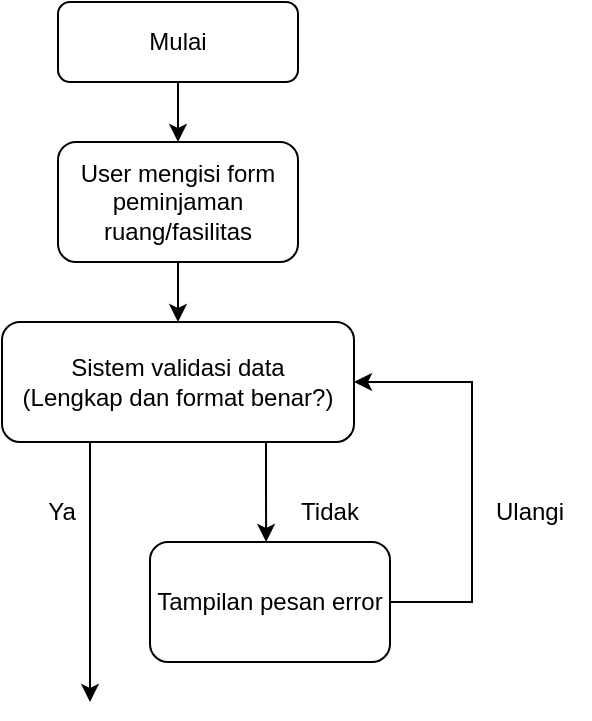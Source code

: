 <mxfile version="28.0.9">
  <diagram id="C5RBs43oDa-KdzZeNtuy" name="Page-1">
    <mxGraphModel dx="1056" dy="576" grid="1" gridSize="10" guides="1" tooltips="1" connect="1" arrows="1" fold="1" page="1" pageScale="1" pageWidth="827" pageHeight="1169" math="0" shadow="0">
      <root>
        <mxCell id="WIyWlLk6GJQsqaUBKTNV-0" />
        <mxCell id="WIyWlLk6GJQsqaUBKTNV-1" parent="WIyWlLk6GJQsqaUBKTNV-0" />
        <mxCell id="zHBuMK9OrBDAyBEmau1I-2" style="edgeStyle=orthogonalEdgeStyle;rounded=0;orthogonalLoop=1;jettySize=auto;html=1;exitX=0.5;exitY=1;exitDx=0;exitDy=0;entryX=0.5;entryY=0;entryDx=0;entryDy=0;" edge="1" parent="WIyWlLk6GJQsqaUBKTNV-1" source="WIyWlLk6GJQsqaUBKTNV-3" target="zHBuMK9OrBDAyBEmau1I-1">
          <mxGeometry relative="1" as="geometry" />
        </mxCell>
        <mxCell id="WIyWlLk6GJQsqaUBKTNV-3" value="Mulai" style="rounded=1;whiteSpace=wrap;html=1;fontSize=12;glass=0;strokeWidth=1;shadow=0;" parent="WIyWlLk6GJQsqaUBKTNV-1" vertex="1">
          <mxGeometry x="354" y="90" width="120" height="40" as="geometry" />
        </mxCell>
        <mxCell id="zHBuMK9OrBDAyBEmau1I-6" style="edgeStyle=orthogonalEdgeStyle;rounded=0;orthogonalLoop=1;jettySize=auto;html=1;exitX=0.5;exitY=1;exitDx=0;exitDy=0;entryX=0.5;entryY=0;entryDx=0;entryDy=0;" edge="1" parent="WIyWlLk6GJQsqaUBKTNV-1" source="zHBuMK9OrBDAyBEmau1I-1" target="zHBuMK9OrBDAyBEmau1I-5">
          <mxGeometry relative="1" as="geometry" />
        </mxCell>
        <mxCell id="zHBuMK9OrBDAyBEmau1I-1" value="User mengisi form peminjaman ruang/fasilitas" style="rounded=1;whiteSpace=wrap;html=1;" vertex="1" parent="WIyWlLk6GJQsqaUBKTNV-1">
          <mxGeometry x="354" y="160" width="120" height="60" as="geometry" />
        </mxCell>
        <mxCell id="zHBuMK9OrBDAyBEmau1I-7" style="edgeStyle=orthogonalEdgeStyle;rounded=0;orthogonalLoop=1;jettySize=auto;html=1;exitX=0.25;exitY=1;exitDx=0;exitDy=0;" edge="1" parent="WIyWlLk6GJQsqaUBKTNV-1" source="zHBuMK9OrBDAyBEmau1I-5">
          <mxGeometry relative="1" as="geometry">
            <mxPoint x="370" y="440" as="targetPoint" />
          </mxGeometry>
        </mxCell>
        <mxCell id="zHBuMK9OrBDAyBEmau1I-8" style="edgeStyle=orthogonalEdgeStyle;rounded=0;orthogonalLoop=1;jettySize=auto;html=1;exitX=0.75;exitY=1;exitDx=0;exitDy=0;" edge="1" parent="WIyWlLk6GJQsqaUBKTNV-1" source="zHBuMK9OrBDAyBEmau1I-5">
          <mxGeometry relative="1" as="geometry">
            <mxPoint x="458.074" y="360" as="targetPoint" />
          </mxGeometry>
        </mxCell>
        <mxCell id="zHBuMK9OrBDAyBEmau1I-5" value="Sistem validasi data&lt;div&gt;(Lengkap dan format benar?)&lt;/div&gt;" style="rounded=1;whiteSpace=wrap;html=1;" vertex="1" parent="WIyWlLk6GJQsqaUBKTNV-1">
          <mxGeometry x="326" y="250" width="176" height="60" as="geometry" />
        </mxCell>
        <mxCell id="zHBuMK9OrBDAyBEmau1I-9" value="Ya" style="text;html=1;align=center;verticalAlign=middle;whiteSpace=wrap;rounded=0;" vertex="1" parent="WIyWlLk6GJQsqaUBKTNV-1">
          <mxGeometry x="326" y="330" width="60" height="30" as="geometry" />
        </mxCell>
        <mxCell id="zHBuMK9OrBDAyBEmau1I-11" value="Tidak" style="text;html=1;align=center;verticalAlign=middle;whiteSpace=wrap;rounded=0;" vertex="1" parent="WIyWlLk6GJQsqaUBKTNV-1">
          <mxGeometry x="460" y="330" width="60" height="30" as="geometry" />
        </mxCell>
        <mxCell id="zHBuMK9OrBDAyBEmau1I-17" style="edgeStyle=orthogonalEdgeStyle;rounded=0;orthogonalLoop=1;jettySize=auto;html=1;exitX=1;exitY=0.5;exitDx=0;exitDy=0;entryX=1;entryY=0.5;entryDx=0;entryDy=0;" edge="1" parent="WIyWlLk6GJQsqaUBKTNV-1" source="zHBuMK9OrBDAyBEmau1I-12" target="zHBuMK9OrBDAyBEmau1I-5">
          <mxGeometry relative="1" as="geometry">
            <mxPoint x="560" y="280" as="targetPoint" />
            <Array as="points">
              <mxPoint x="561" y="390" />
              <mxPoint x="561" y="280" />
            </Array>
          </mxGeometry>
        </mxCell>
        <mxCell id="zHBuMK9OrBDAyBEmau1I-12" value="Tampilan pesan error" style="rounded=1;whiteSpace=wrap;html=1;" vertex="1" parent="WIyWlLk6GJQsqaUBKTNV-1">
          <mxGeometry x="400" y="360" width="120" height="60" as="geometry" />
        </mxCell>
        <mxCell id="zHBuMK9OrBDAyBEmau1I-18" value="Ulangi" style="text;html=1;align=center;verticalAlign=middle;whiteSpace=wrap;rounded=0;" vertex="1" parent="WIyWlLk6GJQsqaUBKTNV-1">
          <mxGeometry x="560" y="330" width="60" height="30" as="geometry" />
        </mxCell>
      </root>
    </mxGraphModel>
  </diagram>
</mxfile>
